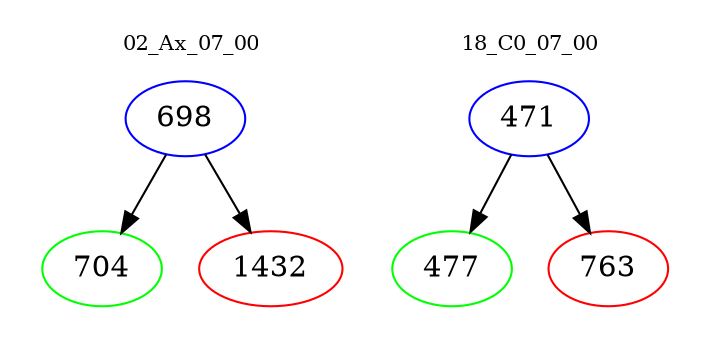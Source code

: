 digraph{
subgraph cluster_0 {
color = white
label = "02_Ax_07_00";
fontsize=10;
T0_698 [label="698", color="blue"]
T0_698 -> T0_704 [color="black"]
T0_704 [label="704", color="green"]
T0_698 -> T0_1432 [color="black"]
T0_1432 [label="1432", color="red"]
}
subgraph cluster_1 {
color = white
label = "18_C0_07_00";
fontsize=10;
T1_471 [label="471", color="blue"]
T1_471 -> T1_477 [color="black"]
T1_477 [label="477", color="green"]
T1_471 -> T1_763 [color="black"]
T1_763 [label="763", color="red"]
}
}
